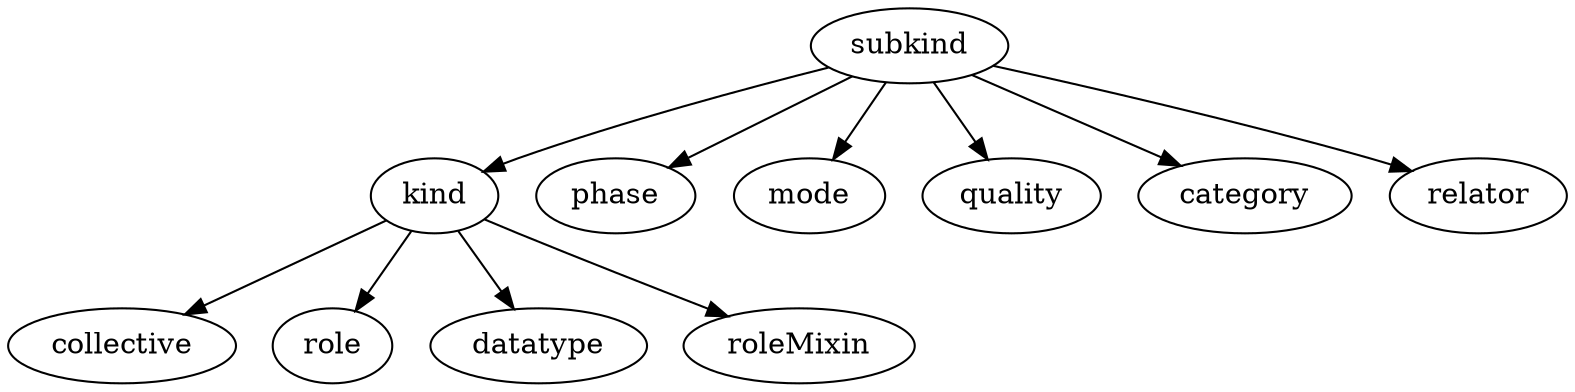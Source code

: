 strict digraph {
subkind;
kind;
phase;
mode;
quality;
category;
relator;
collective;
role;
datatype;
roleMixin;
subkind -> kind;
subkind -> phase;
subkind -> mode;
subkind -> quality;
subkind -> category;
subkind -> relator;
kind -> collective;
kind -> role;
kind -> datatype;
kind -> roleMixin;
}
